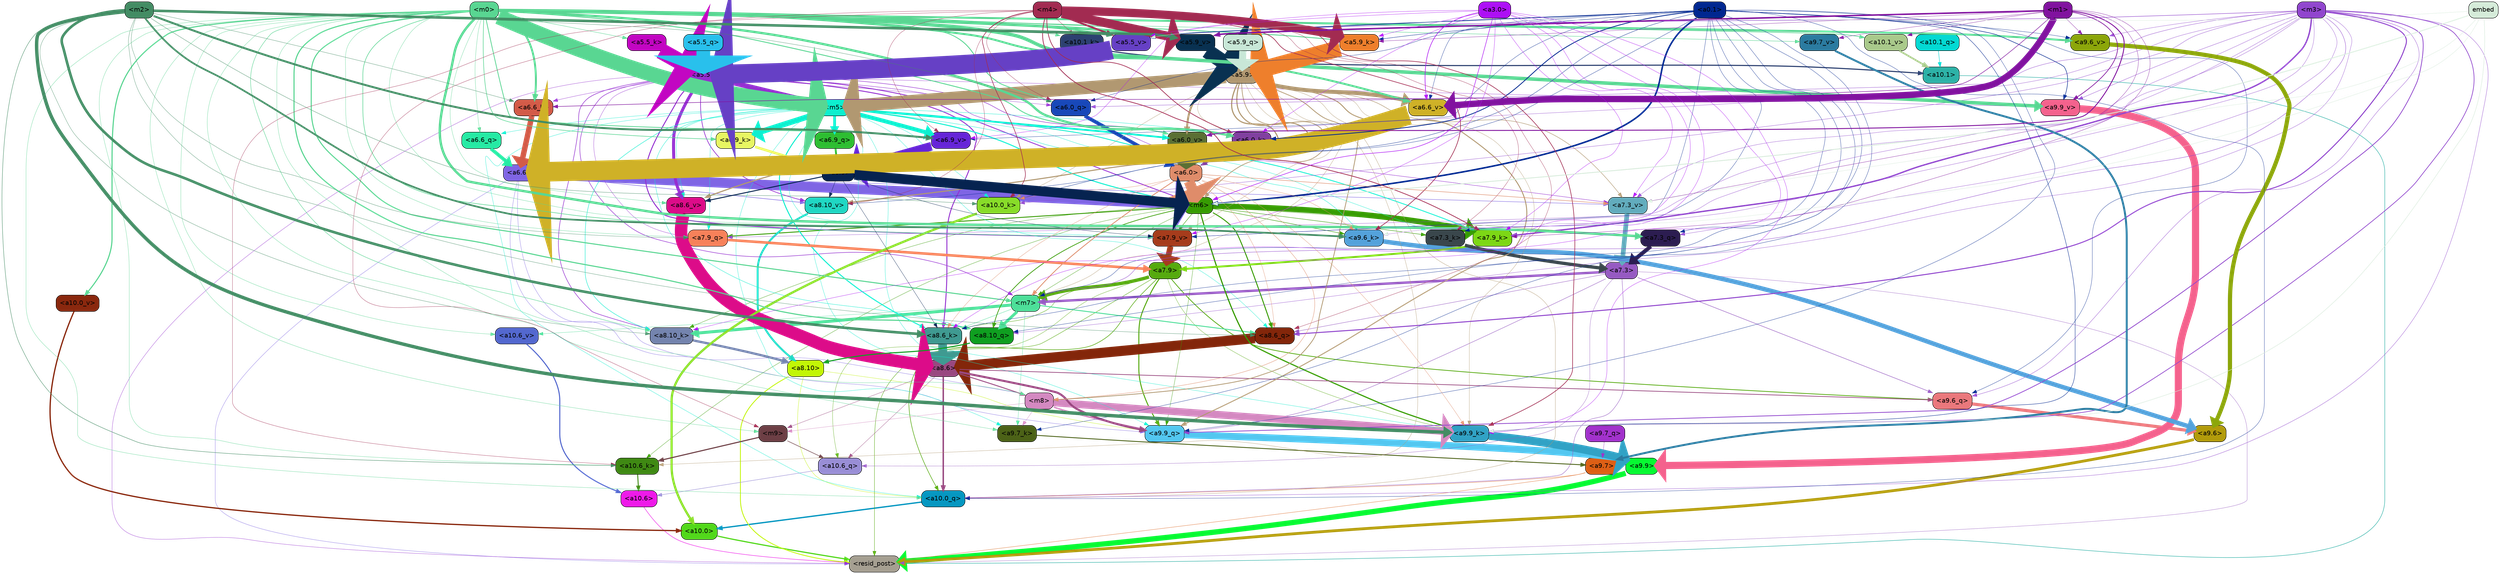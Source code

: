 strict digraph "" {
	graph [bgcolor=transparent,
		layout=dot,
		overlap=false,
		splines=true
	];
	"<a10.6>"	[color=black,
		fillcolor="#ee1ae9",
		fontname=Helvetica,
		shape=box,
		style="filled, rounded"];
	"<resid_post>"	[color=black,
		fillcolor="#a59f91",
		fontname=Helvetica,
		shape=box,
		style="filled, rounded"];
	"<a10.6>" -> "<resid_post>"	[color="#ee1ae9",
		penwidth=0.9498605728149414];
	"<a10.1>"	[color=black,
		fillcolor="#2db2a7",
		fontname=Helvetica,
		shape=box,
		style="filled, rounded"];
	"<a10.1>" -> "<resid_post>"	[color="#2db2a7",
		penwidth=1.0084514617919922];
	"<a10.0>"	[color=black,
		fillcolor="#52d81b",
		fontname=Helvetica,
		shape=box,
		style="filled, rounded"];
	"<a10.0>" -> "<resid_post>"	[color="#52d81b",
		penwidth=2.5814952850341797];
	"<a9.9>"	[color=black,
		fillcolor="#07f932",
		fontname=Helvetica,
		shape=box,
		style="filled, rounded"];
	"<a9.9>" -> "<resid_post>"	[color="#07f932",
		penwidth=11.610888481140137];
	"<a9.7>"	[color=black,
		fillcolor="#dd5f15",
		fontname=Helvetica,
		shape=box,
		style="filled, rounded"];
	"<a9.7>" -> "<resid_post>"	[color="#dd5f15",
		penwidth=0.6];
	"<a10.0_q>"	[color=black,
		fillcolor="#0697c1",
		fontname=Helvetica,
		shape=box,
		style="filled, rounded"];
	"<a9.7>" -> "<a10.0_q>"	[color="#dd5f15",
		penwidth=0.6];
	"<a9.6>"	[color=black,
		fillcolor="#b29b0b",
		fontname=Helvetica,
		shape=box,
		style="filled, rounded"];
	"<a9.6>" -> "<resid_post>"	[color="#b29b0b",
		penwidth=6.121421813964844];
	"<a8.10>"	[color=black,
		fillcolor="#c2f606",
		fontname=Helvetica,
		shape=box,
		style="filled, rounded"];
	"<a8.10>" -> "<resid_post>"	[color="#c2f606",
		penwidth=1.7841739654541016];
	"<a8.10>" -> "<a10.0_q>"	[color="#c2f606",
		penwidth=0.6612663269042969];
	"<a9.9_q>"	[color=black,
		fillcolor="#53c7f0",
		fontname=Helvetica,
		shape=box,
		style="filled, rounded"];
	"<a8.10>" -> "<a9.9_q>"	[color="#c2f606",
		penwidth=0.6];
	"<a7.9>"	[color=black,
		fillcolor="#56aa0f",
		fontname=Helvetica,
		shape=box,
		style="filled, rounded"];
	"<a7.9>" -> "<resid_post>"	[color="#56aa0f",
		penwidth=0.8109169006347656];
	"<a10.6_q>"	[color=black,
		fillcolor="#998ed6",
		fontname=Helvetica,
		shape=box,
		style="filled, rounded"];
	"<a7.9>" -> "<a10.6_q>"	[color="#56aa0f",
		penwidth=0.6];
	"<a7.9>" -> "<a10.0_q>"	[color="#56aa0f",
		penwidth=1.19378662109375];
	"<m7>"	[color=black,
		fillcolor="#4ddf99",
		fontname=Helvetica,
		shape=box,
		style="filled, rounded"];
	"<a7.9>" -> "<m7>"	[color="#56aa0f",
		penwidth=7.3899383544921875];
	"<a7.9>" -> "<a9.9_q>"	[color="#56aa0f",
		penwidth=2.1764984130859375];
	"<a9.6_q>"	[color=black,
		fillcolor="#ea787c",
		fontname=Helvetica,
		shape=box,
		style="filled, rounded"];
	"<a7.9>" -> "<a9.6_q>"	[color="#56aa0f",
		penwidth=1.6184196472167969];
	"<a9.9_k>"	[color=black,
		fillcolor="#31a2c5",
		fontname=Helvetica,
		shape=box,
		style="filled, rounded"];
	"<a7.9>" -> "<a9.9_k>"	[color="#56aa0f",
		penwidth=0.6];
	"<a8.6_k>"	[color=black,
		fillcolor="#3f9a91",
		fontname=Helvetica,
		shape=box,
		style="filled, rounded"];
	"<a7.9>" -> "<a8.6_k>"	[color="#56aa0f",
		penwidth=0.7570610046386719];
	"<a7.3>"	[color=black,
		fillcolor="#965ac2",
		fontname=Helvetica,
		shape=box,
		style="filled, rounded"];
	"<a7.3>" -> "<resid_post>"	[color="#965ac2",
		penwidth=0.6];
	"<a7.3>" -> "<a10.6_q>"	[color="#965ac2",
		penwidth=0.6];
	"<a7.3>" -> "<a10.0_q>"	[color="#965ac2",
		penwidth=0.8208656311035156];
	"<a7.3>" -> "<m7>"	[color="#965ac2",
		penwidth=5.189311981201172];
	"<a7.3>" -> "<a9.9_q>"	[color="#965ac2",
		penwidth=0.8119163513183594];
	"<a7.3>" -> "<a9.6_q>"	[color="#965ac2",
		penwidth=0.9649925231933594];
	"<a8.6_q>"	[color=black,
		fillcolor="#83260a",
		fontname=Helvetica,
		shape=box,
		style="filled, rounded"];
	"<a7.3>" -> "<a8.6_q>"	[color="#965ac2",
		penwidth=0.7801322937011719];
	"<a6.6>"	[color=black,
		fillcolor="#7f65e4",
		fontname=Helvetica,
		shape=box,
		style="filled, rounded"];
	"<a6.6>" -> "<resid_post>"	[color="#7f65e4",
		penwidth=0.6];
	"<m6>"	[color=black,
		fillcolor="#379c03",
		fontname=Helvetica,
		shape=box,
		style="filled, rounded"];
	"<a6.6>" -> "<m6>"	[color="#7f65e4",
		penwidth=21.6163272857666];
	"<m8>"	[color=black,
		fillcolor="#d489c1",
		fontname=Helvetica,
		shape=box,
		style="filled, rounded"];
	"<a6.6>" -> "<m8>"	[color="#7f65e4",
		penwidth=0.6];
	"<a6.6>" -> "<a9.9_q>"	[color="#7f65e4",
		penwidth=0.6];
	"<a8.10_v>"	[color=black,
		fillcolor="#20d7c3",
		fontname=Helvetica,
		shape=box,
		style="filled, rounded"];
	"<a6.6>" -> "<a8.10_v>"	[color="#7f65e4",
		penwidth=1.0661506652832031];
	"<a7.3_v>"	[color=black,
		fillcolor="#62acbd",
		fontname=Helvetica,
		shape=box,
		style="filled, rounded"];
	"<a6.6>" -> "<a7.3_v>"	[color="#7f65e4",
		penwidth=0.8506813049316406];
	"<a5.5>"	[color=black,
		fillcolor="#952fd1",
		fontname=Helvetica,
		shape=box,
		style="filled, rounded"];
	"<a5.5>" -> "<resid_post>"	[color="#952fd1",
		penwidth=0.6];
	"<m5>"	[color=black,
		fillcolor="#0defcf",
		fontname=Helvetica,
		shape=box,
		style="filled, rounded"];
	"<a5.5>" -> "<m5>"	[color="#952fd1",
		penwidth=10.773042678833008];
	"<a5.5>" -> "<m6>"	[color="#952fd1",
		penwidth=1.8430671691894531];
	"<a5.5>" -> "<m7>"	[color="#952fd1",
		penwidth=1.0865592956542969];
	"<a9.9_v>"	[color=black,
		fillcolor="#f4628d",
		fontname=Helvetica,
		shape=box,
		style="filled, rounded"];
	"<a5.5>" -> "<a9.9_v>"	[color="#952fd1",
		penwidth=0.6];
	"<a8.10_k>"	[color=black,
		fillcolor="#7484ae",
		fontname=Helvetica,
		shape=box,
		style="filled, rounded"];
	"<a5.5>" -> "<a8.10_k>"	[color="#952fd1",
		penwidth=1.1390800476074219];
	"<a5.5>" -> "<a8.6_k>"	[color="#952fd1",
		penwidth=2.00030517578125];
	"<a5.5>" -> "<a8.10_v>"	[color="#952fd1",
		penwidth=1.4206085205078125];
	"<a8.6_v>"	[color=black,
		fillcolor="#dc0c89",
		fontname=Helvetica,
		shape=box,
		style="filled, rounded"];
	"<a5.5>" -> "<a8.6_v>"	[color="#952fd1",
		penwidth=6.534294128417969];
	"<a7.9_q>"	[color=black,
		fillcolor="#f7815a",
		fontname=Helvetica,
		shape=box,
		style="filled, rounded"];
	"<a5.5>" -> "<a7.9_q>"	[color="#952fd1",
		penwidth=0.6];
	"<a7.9_v>"	[color=black,
		fillcolor="#a63c1c",
		fontname=Helvetica,
		shape=box,
		style="filled, rounded"];
	"<a5.5>" -> "<a7.9_v>"	[color="#952fd1",
		penwidth=2.0819549560546875];
	"<a5.5>" -> "<a7.3_v>"	[color="#952fd1",
		penwidth=0.8107681274414062];
	"<a6.0_q>"	[color=black,
		fillcolor="#1848b9",
		fontname=Helvetica,
		shape=box,
		style="filled, rounded"];
	"<a5.5>" -> "<a6.0_q>"	[color="#952fd1",
		penwidth=0.6];
	"<a6.6_k>"	[color=black,
		fillcolor="#d35b48",
		fontname=Helvetica,
		shape=box,
		style="filled, rounded"];
	"<a5.5>" -> "<a6.6_k>"	[color="#952fd1",
		penwidth=0.6];
	"<a6.0_v>"	[color=black,
		fillcolor="#5b7034",
		fontname=Helvetica,
		shape=box,
		style="filled, rounded"];
	"<a5.5>" -> "<a6.0_v>"	[color="#952fd1",
		penwidth=0.9978408813476562];
	"<a10.6_q>" -> "<a10.6>"	[color="#998ed6",
		penwidth=0.9244728088378906];
	"<a10.1_q>"	[color=black,
		fillcolor="#04d9d3",
		fontname=Helvetica,
		shape=box,
		style="filled, rounded"];
	"<a10.1_q>" -> "<a10.1>"	[color="#04d9d3",
		penwidth=0.9268798828125];
	"<a10.0_q>" -> "<a10.0>"	[color="#0697c1",
		penwidth=2.905670166015625];
	"<a10.6_k>"	[color=black,
		fillcolor="#3f8913",
		fontname=Helvetica,
		shape=box,
		style="filled, rounded"];
	"<a10.6_k>" -> "<a10.6>"	[color="#3f8913",
		penwidth=2.0319366455078125];
	"<a10.1_k>"	[color=black,
		fillcolor="#2d4171",
		fontname=Helvetica,
		shape=box,
		style="filled, rounded"];
	"<a10.1_k>" -> "<a10.1>"	[color="#2d4171",
		penwidth=2.4037628173828125];
	"<a10.0_k>"	[color=black,
		fillcolor="#88dc29",
		fontname=Helvetica,
		shape=box,
		style="filled, rounded"];
	"<a10.0_k>" -> "<a10.0>"	[color="#88dc29",
		penwidth=4.9319305419921875];
	"<a10.6_v>"	[color=black,
		fillcolor="#5368cf",
		fontname=Helvetica,
		shape=box,
		style="filled, rounded"];
	"<a10.6_v>" -> "<a10.6>"	[color="#5368cf",
		penwidth=2.290935516357422];
	"<a10.1_v>"	[color=black,
		fillcolor="#a9c98b",
		fontname=Helvetica,
		shape=box,
		style="filled, rounded"];
	"<a10.1_v>" -> "<a10.1>"	[color="#a9c98b",
		penwidth=3.6398468017578125];
	"<a10.0_v>"	[color=black,
		fillcolor="#8a280e",
		fontname=Helvetica,
		shape=box,
		style="filled, rounded"];
	"<a10.0_v>" -> "<a10.0>"	[color="#8a280e",
		penwidth=2.7666168212890625];
	"<m9>"	[color=black,
		fillcolor="#6d3f45",
		fontname=Helvetica,
		shape=box,
		style="filled, rounded"];
	"<m9>" -> "<a10.6_q>"	[color="#6d3f45",
		penwidth=1.0384025573730469];
	"<m9>" -> "<a10.6_k>"	[color="#6d3f45",
		penwidth=2.371124267578125];
	"<a8.6>"	[color=black,
		fillcolor="#994880",
		fontname=Helvetica,
		shape=box,
		style="filled, rounded"];
	"<a8.6>" -> "<a10.6_q>"	[color="#994880",
		penwidth=0.6];
	"<a8.6>" -> "<a10.0_q>"	[color="#994880",
		penwidth=3.1841888427734375];
	"<a8.6>" -> "<m9>"	[color="#994880",
		penwidth=0.6];
	"<a8.6>" -> "<m8>"	[color="#994880",
		penwidth=1.972564697265625];
	"<a8.6>" -> "<a9.9_q>"	[color="#994880",
		penwidth=4.482503890991211];
	"<a8.6>" -> "<a9.6_q>"	[color="#994880",
		penwidth=1.515838623046875];
	"<m5>" -> "<a10.0_q>"	[color="#0defcf",
		penwidth=0.6];
	"<m5>" -> "<a10.0_k>"	[color="#0defcf",
		penwidth=0.6];
	"<m5>" -> "<m6>"	[color="#0defcf",
		penwidth=2.143606185913086];
	"<m5>" -> "<a9.9_q>"	[color="#0defcf",
		penwidth=0.6];
	"<m5>" -> "<a9.9_k>"	[color="#0defcf",
		penwidth=0.6];
	"<a9.7_k>"	[color=black,
		fillcolor="#4c6217",
		fontname=Helvetica,
		shape=box,
		style="filled, rounded"];
	"<m5>" -> "<a9.7_k>"	[color="#0defcf",
		penwidth=0.6];
	"<a9.6_k>"	[color=black,
		fillcolor="#54a2db",
		fontname=Helvetica,
		shape=box,
		style="filled, rounded"];
	"<m5>" -> "<a9.6_k>"	[color="#0defcf",
		penwidth=0.7197036743164062];
	"<a8.10_q>"	[color=black,
		fillcolor="#0f9f20",
		fontname=Helvetica,
		shape=box,
		style="filled, rounded"];
	"<m5>" -> "<a8.10_q>"	[color="#0defcf",
		penwidth=0.7198371887207031];
	"<m5>" -> "<a8.6_q>"	[color="#0defcf",
		penwidth=0.6];
	"<m5>" -> "<a8.10_k>"	[color="#0defcf",
		penwidth=0.9238471984863281];
	"<m5>" -> "<a8.6_k>"	[color="#0defcf",
		penwidth=2.1219520568847656];
	"<m5>" -> "<a8.6_v>"	[color="#0defcf",
		penwidth=0.6];
	"<m5>" -> "<a7.9_q>"	[color="#0defcf",
		penwidth=0.6];
	"<a7.9_k>"	[color=black,
		fillcolor="#7dd715",
		fontname=Helvetica,
		shape=box,
		style="filled, rounded"];
	"<m5>" -> "<a7.9_k>"	[color="#0defcf",
		penwidth=1.7779998779296875];
	"<a7.3_k>"	[color=black,
		fillcolor="#3a474c",
		fontname=Helvetica,
		shape=box,
		style="filled, rounded"];
	"<m5>" -> "<a7.3_k>"	[color="#0defcf",
		penwidth=0.6];
	"<m5>" -> "<a7.9_v>"	[color="#0defcf",
		penwidth=0.6];
	"<a6.9_q>"	[color=black,
		fillcolor="#2ebe32",
		fontname=Helvetica,
		shape=box,
		style="filled, rounded"];
	"<m5>" -> "<a6.9_q>"	[color="#0defcf",
		penwidth=5.935678482055664];
	"<a6.6_q>"	[color=black,
		fillcolor="#26eaa4",
		fontname=Helvetica,
		shape=box,
		style="filled, rounded"];
	"<m5>" -> "<a6.6_q>"	[color="#0defcf",
		penwidth=0.6];
	"<a6.9_k>"	[color=black,
		fillcolor="#e7f662",
		fontname=Helvetica,
		shape=box,
		style="filled, rounded"];
	"<m5>" -> "<a6.9_k>"	[color="#0defcf",
		penwidth=12.203306198120117];
	"<a6.0_k>"	[color=black,
		fillcolor="#8140a0",
		fontname=Helvetica,
		shape=box,
		style="filled, rounded"];
	"<m5>" -> "<a6.0_k>"	[color="#0defcf",
		penwidth=0.6867179870605469];
	"<a6.9_v>"	[color=black,
		fillcolor="#6625d8",
		fontname=Helvetica,
		shape=box,
		style="filled, rounded"];
	"<m5>" -> "<a6.9_v>"	[color="#0defcf",
		penwidth=8.809343338012695];
	"<m5>" -> "<a6.0_v>"	[color="#0defcf",
		penwidth=3.8560523986816406];
	"<a5.9>"	[color=black,
		fillcolor="#b19871",
		fontname=Helvetica,
		shape=box,
		style="filled, rounded"];
	"<a5.9>" -> "<a10.0_q>"	[color="#b19871",
		penwidth=0.6463394165039062];
	"<a5.9>" -> "<a10.6_k>"	[color="#b19871",
		penwidth=0.6];
	"<a5.9>" -> "<a10.0_k>"	[color="#b19871",
		penwidth=0.6];
	"<a5.9>" -> "<m5>"	[color="#b19871",
		penwidth=27.929821968078613];
	"<a5.9>" -> "<m6>"	[color="#b19871",
		penwidth=1.4513568878173828];
	"<a5.9>" -> "<m7>"	[color="#b19871",
		penwidth=0.6];
	"<a5.9>" -> "<m8>"	[color="#b19871",
		penwidth=1.6550712585449219];
	"<a5.9>" -> "<a9.9_q>"	[color="#b19871",
		penwidth=2.019031524658203];
	"<a5.9>" -> "<a9.9_k>"	[color="#b19871",
		penwidth=0.6];
	"<a5.9>" -> "<a8.10_v>"	[color="#b19871",
		penwidth=2.2765426635742188];
	"<a5.9>" -> "<a8.6_v>"	[color="#b19871",
		penwidth=2.4934005737304688];
	"<a5.9>" -> "<a7.9_v>"	[color="#b19871",
		penwidth=0.6];
	"<a5.9>" -> "<a7.3_v>"	[color="#b19871",
		penwidth=0.9861984252929688];
	"<a5.9>" -> "<a6.0_k>"	[color="#b19871",
		penwidth=0.6];
	"<a6.6_v>"	[color=black,
		fillcolor="#cfb127",
		fontname=Helvetica,
		shape=box,
		style="filled, rounded"];
	"<a5.9>" -> "<a6.6_v>"	[color="#b19871",
		penwidth=8.623922348022461];
	"<a5.9>" -> "<a6.0_v>"	[color="#b19871",
		penwidth=4.239973068237305];
	"<m3>"	[color=black,
		fillcolor="#9146ce",
		fontname=Helvetica,
		shape=box,
		style="filled, rounded"];
	"<m3>" -> "<a10.0_q>"	[color="#9146ce",
		penwidth=0.6597442626953125];
	"<m3>" -> "<a10.0_k>"	[color="#9146ce",
		penwidth=0.6506614685058594];
	"<m3>" -> "<m7>"	[color="#9146ce",
		penwidth=0.7659339904785156];
	"<m3>" -> "<a9.9_q>"	[color="#9146ce",
		penwidth=1.6276321411132812];
	"<m3>" -> "<a9.6_q>"	[color="#9146ce",
		penwidth=0.6724472045898438];
	"<m3>" -> "<a9.9_k>"	[color="#9146ce",
		penwidth=1.4574642181396484];
	"<m3>" -> "<a9.6_k>"	[color="#9146ce",
		penwidth=0.6];
	"<m3>" -> "<a9.9_v>"	[color="#9146ce",
		penwidth=0.6589469909667969];
	"<a9.6_v>"	[color=black,
		fillcolor="#8ca60a",
		fontname=Helvetica,
		shape=box,
		style="filled, rounded"];
	"<m3>" -> "<a9.6_v>"	[color="#9146ce",
		penwidth=0.6];
	"<m3>" -> "<a8.10_q>"	[color="#9146ce",
		penwidth=0.6];
	"<m3>" -> "<a8.6_q>"	[color="#9146ce",
		penwidth=2.1676406860351562];
	"<m3>" -> "<a7.9_q>"	[color="#9146ce",
		penwidth=0.6];
	"<a7.3_q>"	[color=black,
		fillcolor="#2c1d51",
		fontname=Helvetica,
		shape=box,
		style="filled, rounded"];
	"<m3>" -> "<a7.3_q>"	[color="#9146ce",
		penwidth=0.6];
	"<m3>" -> "<a7.9_k>"	[color="#9146ce",
		penwidth=2.978912353515625];
	"<m3>" -> "<a7.9_v>"	[color="#9146ce",
		penwidth=0.6];
	"<m3>" -> "<a7.3_v>"	[color="#9146ce",
		penwidth=0.6];
	"<m3>" -> "<a6.0_q>"	[color="#9146ce",
		penwidth=0.6884860992431641];
	"<m3>" -> "<a6.0_v>"	[color="#9146ce",
		penwidth=0.6];
	"<a5.9_v>"	[color=black,
		fillcolor="#093151",
		fontname=Helvetica,
		shape=box,
		style="filled, rounded"];
	"<m3>" -> "<a5.9_v>"	[color="#9146ce",
		penwidth=0.9534711837768555];
	"<m0>"	[color=black,
		fillcolor="#59d692",
		fontname=Helvetica,
		shape=box,
		style="filled, rounded"];
	"<m0>" -> "<a10.0_q>"	[color="#59d692",
		penwidth=0.6];
	"<m0>" -> "<a10.6_k>"	[color="#59d692",
		penwidth=0.6];
	"<m0>" -> "<a10.1_k>"	[color="#59d692",
		penwidth=0.6];
	"<m0>" -> "<a10.6_v>"	[color="#59d692",
		penwidth=0.6];
	"<m0>" -> "<a10.1_v>"	[color="#59d692",
		penwidth=1.3360328674316406];
	"<m0>" -> "<a10.0_v>"	[color="#59d692",
		penwidth=2.4083595275878906];
	"<m0>" -> "<m9>"	[color="#59d692",
		penwidth=0.6];
	"<m0>" -> "<m5>"	[color="#59d692",
		penwidth=33.441712856292725];
	"<m0>" -> "<m7>"	[color="#59d692",
		penwidth=2.224945068359375];
	"<m0>" -> "<m8>"	[color="#59d692",
		penwidth=0.6];
	"<m0>" -> "<a9.7_k>"	[color="#59d692",
		penwidth=0.6];
	"<m0>" -> "<a9.6_k>"	[color="#59d692",
		penwidth=0.6];
	"<m0>" -> "<a9.9_v>"	[color="#59d692",
		penwidth=7.537467956542969];
	"<a9.7_v>"	[color=black,
		fillcolor="#2b7ba0",
		fontname=Helvetica,
		shape=box,
		style="filled, rounded"];
	"<m0>" -> "<a9.7_v>"	[color="#59d692",
		penwidth=0.8575286865234375];
	"<m0>" -> "<a9.6_v>"	[color="#59d692",
		penwidth=4.1688385009765625];
	"<m0>" -> "<a8.10_q>"	[color="#59d692",
		penwidth=2.3761940002441406];
	"<m0>" -> "<a8.10_k>"	[color="#59d692",
		penwidth=0.9220962524414062];
	"<m0>" -> "<a8.6_v>"	[color="#59d692",
		penwidth=0.6];
	"<m0>" -> "<a7.9_q>"	[color="#59d692",
		penwidth=0.6];
	"<m0>" -> "<a7.3_q>"	[color="#59d692",
		penwidth=5.264301300048828];
	"<m0>" -> "<a7.9_v>"	[color="#59d692",
		penwidth=1.2114486694335938];
	"<m0>" -> "<a6.6_q>"	[color="#59d692",
		penwidth=0.6273632049560547];
	"<m0>" -> "<a6.0_q>"	[color="#59d692",
		penwidth=1.8900203704833984];
	"<m0>" -> "<a6.9_k>"	[color="#59d692",
		penwidth=1.2153072357177734];
	"<m0>" -> "<a6.6_k>"	[color="#59d692",
		penwidth=4.234254837036133];
	"<m0>" -> "<a6.0_k>"	[color="#59d692",
		penwidth=5.01750373840332];
	"<m0>" -> "<a6.9_v>"	[color="#59d692",
		penwidth=1.6340084075927734];
	"<m0>" -> "<a6.6_v>"	[color="#59d692",
		penwidth=4.314628601074219];
	"<m0>" -> "<a6.0_v>"	[color="#59d692",
		penwidth=1.9309234619140625];
	"<a5.9_k>"	[color=black,
		fillcolor="#ee7f2c",
		fontname=Helvetica,
		shape=box,
		style="filled, rounded"];
	"<m0>" -> "<a5.9_k>"	[color="#59d692",
		penwidth=1.8646929860115051];
	"<a5.5_k>"	[color=black,
		fillcolor="#c206c2",
		fontname=Helvetica,
		shape=box,
		style="filled, rounded"];
	"<m0>" -> "<a5.5_k>"	[color="#59d692",
		penwidth=0.7844650745391846];
	"<m0>" -> "<a5.9_v>"	[color="#59d692",
		penwidth=5.567599296569824];
	"<a5.5_v>"	[color=black,
		fillcolor="#6640c5",
		fontname=Helvetica,
		shape=box,
		style="filled, rounded"];
	"<m0>" -> "<a5.5_v>"	[color="#59d692",
		penwidth=3.145183563232422];
	"<a0.1>"	[color=black,
		fillcolor="#012790",
		fontname=Helvetica,
		shape=box,
		style="filled, rounded"];
	"<a0.1>" -> "<a10.0_q>"	[color="#012790",
		penwidth=0.6];
	"<a0.1>" -> "<a10.0_k>"	[color="#012790",
		penwidth=0.6768684387207031];
	"<a0.1>" -> "<m6>"	[color="#012790",
		penwidth=3.4290084838867188];
	"<a0.1>" -> "<m7>"	[color="#012790",
		penwidth=0.6];
	"<a0.1>" -> "<a9.9_q>"	[color="#012790",
		penwidth=0.6];
	"<a0.1>" -> "<a9.6_q>"	[color="#012790",
		penwidth=0.6];
	"<a0.1>" -> "<a9.9_k>"	[color="#012790",
		penwidth=0.81341552734375];
	"<a0.1>" -> "<a9.7_k>"	[color="#012790",
		penwidth=0.6];
	"<a0.1>" -> "<a9.9_v>"	[color="#012790",
		penwidth=1.062591552734375];
	"<a0.1>" -> "<a9.6_v>"	[color="#012790",
		penwidth=0.6];
	"<a0.1>" -> "<a8.10_q>"	[color="#012790",
		penwidth=0.6];
	"<a0.1>" -> "<a8.6_k>"	[color="#012790",
		penwidth=0.6];
	"<a0.1>" -> "<a8.10_v>"	[color="#012790",
		penwidth=0.6];
	"<a0.1>" -> "<a7.3_q>"	[color="#012790",
		penwidth=0.6];
	"<a0.1>" -> "<a7.3_k>"	[color="#012790",
		penwidth=0.6];
	"<a0.1>" -> "<a7.9_v>"	[color="#012790",
		penwidth=0.6];
	"<a0.1>" -> "<a6.0_q>"	[color="#012790",
		penwidth=0.6];
	"<a0.1>" -> "<a6.0_k>"	[color="#012790",
		penwidth=1.7027435302734375];
	"<a0.1>" -> "<a6.9_v>"	[color="#012790",
		penwidth=0.6];
	"<a0.1>" -> "<a6.6_v>"	[color="#012790",
		penwidth=0.6];
	"<a0.1>" -> "<a5.9_k>"	[color="#012790",
		penwidth=0.7504638433456421];
	"<a0.1>" -> "<a5.5_v>"	[color="#012790",
		penwidth=1.5425662994384766];
	"<m6>" -> "<a10.6_k>"	[color="#379c03",
		penwidth=0.6];
	"<m6>" -> "<m7>"	[color="#379c03",
		penwidth=0.6];
	"<m6>" -> "<a9.9_q>"	[color="#379c03",
		penwidth=0.6];
	"<m6>" -> "<a9.9_k>"	[color="#379c03",
		penwidth=2.533975601196289];
	"<m6>" -> "<a9.6_k>"	[color="#379c03",
		penwidth=0.9471282958984375];
	"<m6>" -> "<a8.10_q>"	[color="#379c03",
		penwidth=1.4854621887207031];
	"<m6>" -> "<a8.6_q>"	[color="#379c03",
		penwidth=2.0796165466308594];
	"<m6>" -> "<a8.10_k>"	[color="#379c03",
		penwidth=0.6];
	"<m6>" -> "<a7.9_q>"	[color="#379c03",
		penwidth=1.9016571044921875];
	"<m6>" -> "<a7.3_q>"	[color="#379c03",
		penwidth=0.6];
	"<m6>" -> "<a7.9_k>"	[color="#379c03",
		penwidth=12.277053833007812];
	"<m6>" -> "<a7.3_k>"	[color="#379c03",
		penwidth=0.8951148986816406];
	"<m6>" -> "<a7.9_v>"	[color="#379c03",
		penwidth=0.8897933959960938];
	"<m4>"	[color=black,
		fillcolor="#a22b51",
		fontname=Helvetica,
		shape=box,
		style="filled, rounded"];
	"<m4>" -> "<a10.6_k>"	[color="#a22b51",
		penwidth=0.6];
	"<m4>" -> "<a10.1_k>"	[color="#a22b51",
		penwidth=0.6];
	"<m4>" -> "<a10.0_k>"	[color="#a22b51",
		penwidth=1.230804443359375];
	"<m4>" -> "<m9>"	[color="#a22b51",
		penwidth=0.6];
	"<m4>" -> "<a9.9_k>"	[color="#a22b51",
		penwidth=1.3186264038085938];
	"<m4>" -> "<a9.6_k>"	[color="#a22b51",
		penwidth=1.3722038269042969];
	"<m4>" -> "<a8.6_q>"	[color="#a22b51",
		penwidth=0.6];
	"<m4>" -> "<a8.10_v>"	[color="#a22b51",
		penwidth=0.6];
	"<m4>" -> "<a7.9_k>"	[color="#a22b51",
		penwidth=1.5913276672363281];
	"<m4>" -> "<a7.3_k>"	[color="#a22b51",
		penwidth=0.6];
	"<m4>" -> "<a6.0_q>"	[color="#a22b51",
		penwidth=0.6];
	"<m4>" -> "<a6.0_k>"	[color="#a22b51",
		penwidth=1.4652233123779297];
	"<m4>" -> "<a6.9_v>"	[color="#a22b51",
		penwidth=0.6];
	"<m4>" -> "<a5.9_k>"	[color="#a22b51",
		penwidth=18.305718541145325];
	"<m4>" -> "<a5.9_v>"	[color="#a22b51",
		penwidth=19.55618667602539];
	"<m4>" -> "<a5.5_v>"	[color="#a22b51",
		penwidth=4.000330924987793];
	"<m2>"	[color=black,
		fillcolor="#438c64",
		fontname=Helvetica,
		shape=box,
		style="filled, rounded"];
	"<m2>" -> "<a10.6_k>"	[color="#438c64",
		penwidth=0.8380241394042969];
	"<m2>" -> "<a10.0_k>"	[color="#438c64",
		penwidth=0.6622200012207031];
	"<m2>" -> "<a9.9_k>"	[color="#438c64",
		penwidth=7.476325988769531];
	"<m2>" -> "<a9.6_k>"	[color="#438c64",
		penwidth=3.761505126953125];
	"<m2>" -> "<a8.6_q>"	[color="#438c64",
		penwidth=0.6];
	"<m2>" -> "<a8.10_k>"	[color="#438c64",
		penwidth=0.6];
	"<m2>" -> "<a8.6_k>"	[color="#438c64",
		penwidth=5.699577331542969];
	"<m2>" -> "<a7.9_q>"	[color="#438c64",
		penwidth=0.6];
	"<m2>" -> "<a6.0_q>"	[color="#438c64",
		penwidth=0.6];
	"<m2>" -> "<a6.6_k>"	[color="#438c64",
		penwidth=0.6];
	"<m2>" -> "<a6.9_v>"	[color="#438c64",
		penwidth=4.3256072998046875];
	"<m2>" -> "<a5.9_v>"	[color="#438c64",
		penwidth=5.581648826599121];
	"<m2>" -> "<a5.5_v>"	[color="#438c64",
		penwidth=1.2319507598876953];
	"<a6.0>"	[color=black,
		fillcolor="#df8c6a",
		fontname=Helvetica,
		shape=box,
		style="filled, rounded"];
	"<a6.0>" -> "<a10.0_k>"	[color="#df8c6a",
		penwidth=0.6];
	"<a6.0>" -> "<m6>"	[color="#df8c6a",
		penwidth=23.31447410583496];
	"<a6.0>" -> "<m7>"	[color="#df8c6a",
		penwidth=1.694061279296875];
	"<a6.0>" -> "<m8>"	[color="#df8c6a",
		penwidth=0.7418403625488281];
	"<a6.0>" -> "<a9.9_k>"	[color="#df8c6a",
		penwidth=0.6];
	"<a6.0>" -> "<a9.6_k>"	[color="#df8c6a",
		penwidth=0.6];
	"<a6.0>" -> "<a8.6_q>"	[color="#df8c6a",
		penwidth=0.6];
	"<a6.0>" -> "<a8.6_k>"	[color="#df8c6a",
		penwidth=0.6];
	"<a6.0>" -> "<a7.3_v>"	[color="#df8c6a",
		penwidth=0.9905738830566406];
	"<m7>" -> "<a10.6_v>"	[color="#4ddf99",
		penwidth=0.6];
	"<m7>" -> "<a9.7_k>"	[color="#4ddf99",
		penwidth=0.6];
	"<m7>" -> "<a8.10_q>"	[color="#4ddf99",
		penwidth=6.2237091064453125];
	"<m7>" -> "<a8.6_q>"	[color="#4ddf99",
		penwidth=1.9677276611328125];
	"<m7>" -> "<a8.10_k>"	[color="#4ddf99",
		penwidth=6.505390167236328];
	"<m7>" -> "<a8.6_k>"	[color="#4ddf99",
		penwidth=0.6821136474609375];
	"<m1>"	[color=black,
		fillcolor="#81129f",
		fontname=Helvetica,
		shape=box,
		style="filled, rounded"];
	"<m1>" -> "<a10.1_v>"	[color="#81129f",
		penwidth=0.6];
	"<m1>" -> "<a9.9_v>"	[color="#81129f",
		penwidth=1.4082679748535156];
	"<m1>" -> "<a9.7_v>"	[color="#81129f",
		penwidth=0.6];
	"<m1>" -> "<a9.6_v>"	[color="#81129f",
		penwidth=0.6];
	"<m1>" -> "<a7.9_k>"	[color="#81129f",
		penwidth=0.6];
	"<m1>" -> "<a7.3_v>"	[color="#81129f",
		penwidth=0.6];
	"<m1>" -> "<a6.6_k>"	[color="#81129f",
		penwidth=1.0421028137207031];
	"<m1>" -> "<a6.6_v>"	[color="#81129f",
		penwidth=14.129535675048828];
	"<m1>" -> "<a6.0_v>"	[color="#81129f",
		penwidth=1.93902587890625];
	"<m1>" -> "<a5.9_k>"	[color="#81129f",
		penwidth=0.6];
	"<m1>" -> "<a5.9_v>"	[color="#81129f",
		penwidth=3.2402191162109375];
	"<m8>" -> "<m9>"	[color="#d489c1",
		penwidth=0.6];
	"<m8>" -> "<a9.9_q>"	[color="#d489c1",
		penwidth=3.073810577392578];
	"<m8>" -> "<a9.9_k>"	[color="#d489c1",
		penwidth=16.255420684814453];
	"<m8>" -> "<a9.7_k>"	[color="#d489c1",
		penwidth=0.6];
	"<a9.9_q>" -> "<a9.9>"	[color="#53c7f0",
		penwidth=15.310546875];
	"<a9.7_q>"	[color=black,
		fillcolor="#a232cc",
		fontname=Helvetica,
		shape=box,
		style="filled, rounded"];
	"<a9.7_q>" -> "<a9.7>"	[color="#a232cc",
		penwidth=0.6];
	"<a9.6_q>" -> "<a9.6>"	[color="#ea787c",
		penwidth=6.823722839355469];
	"<a9.9_k>" -> "<a9.9>"	[color="#31a2c5",
		penwidth=17.953022003173828];
	"<a9.7_k>" -> "<a9.7>"	[color="#4c6217",
		penwidth=1.85101318359375];
	"<a9.6_k>" -> "<a9.6>"	[color="#54a2db",
		penwidth=9.787818908691406];
	"<a9.9_v>" -> "<a9.9>"	[color="#f4628d",
		penwidth=15.728643417358398];
	"<a9.7_v>" -> "<a9.7>"	[color="#2b7ba0",
		penwidth=4.305488586425781];
	"<a9.6_v>" -> "<a9.6>"	[color="#8ca60a",
		penwidth=9.212547302246094];
	"<a3.0>"	[color=black,
		fillcolor="#ad10f5",
		fontname=Helvetica,
		shape=box,
		style="filled, rounded"];
	"<a3.0>" -> "<m6>"	[color="#ad10f5",
		penwidth=1.0663299560546875];
	"<a3.0>" -> "<a9.9_k>"	[color="#ad10f5",
		penwidth=0.6];
	"<a3.0>" -> "<a9.6_k>"	[color="#ad10f5",
		penwidth=0.6];
	"<a3.0>" -> "<a8.10_k>"	[color="#ad10f5",
		penwidth=0.6];
	"<a3.0>" -> "<a8.6_k>"	[color="#ad10f5",
		penwidth=0.6];
	"<a3.0>" -> "<a7.9_k>"	[color="#ad10f5",
		penwidth=0.6];
	"<a3.0>" -> "<a7.9_v>"	[color="#ad10f5",
		penwidth=0.6];
	"<a3.0>" -> "<a7.3_v>"	[color="#ad10f5",
		penwidth=0.6];
	"<a3.0>" -> "<a6.0_k>"	[color="#ad10f5",
		penwidth=0.6];
	"<a3.0>" -> "<a6.9_v>"	[color="#ad10f5",
		penwidth=0.6];
	"<a3.0>" -> "<a6.6_v>"	[color="#ad10f5",
		penwidth=1.2425460815429688];
	"<a3.0>" -> "<a5.9_k>"	[color="#ad10f5",
		penwidth=0.6];
	"<a3.0>" -> "<a5.5_v>"	[color="#ad10f5",
		penwidth=0.6];
	embed	[color=black,
		fillcolor="#d5ebd9",
		fontname=Helvetica,
		shape=box,
		style="filled, rounded"];
	embed -> "<m6>"	[color="#d5ebd9",
		penwidth=1.6749610900878906];
	embed -> "<a9.9_k>"	[color="#d5ebd9",
		penwidth=0.8602714538574219];
	embed -> "<a9.6_k>"	[color="#d5ebd9",
		penwidth=0.6];
	embed -> "<a7.3_v>"	[color="#d5ebd9",
		penwidth=0.6];
	embed -> "<a5.5_v>"	[color="#d5ebd9",
		penwidth=0.6];
	"<a8.10_q>" -> "<a8.10>"	[color="#0f9f20",
		penwidth=2.2933731079101562];
	"<a8.6_q>" -> "<a8.6>"	[color="#83260a",
		penwidth=22.21251106262207];
	"<a8.10_k>" -> "<a8.10>"	[color="#7484ae",
		penwidth=5.009056091308594];
	"<a8.6_k>" -> "<a8.6>"	[color="#3f9a91",
		penwidth=19.114789962768555];
	"<a8.10_v>" -> "<a8.10>"	[color="#20d7c3",
		penwidth=4.248416900634766];
	"<a8.6_v>" -> "<a8.6>"	[color="#dc0c89",
		penwidth=27.461654663085938];
	"<a6.9>"	[color=black,
		fillcolor="#062350",
		fontname=Helvetica,
		shape=box,
		style="filled, rounded"];
	"<a6.9>" -> "<m6>"	[color="#062350",
		penwidth=21.47117805480957];
	"<a6.9>" -> "<a8.6_k>"	[color="#062350",
		penwidth=0.6];
	"<a6.9>" -> "<a8.10_v>"	[color="#062350",
		penwidth=0.6];
	"<a6.9>" -> "<a8.6_v>"	[color="#062350",
		penwidth=2.0546798706054688];
	"<a6.9>" -> "<a7.9_v>"	[color="#062350",
		penwidth=0.6];
	"<a7.9_q>" -> "<a7.9>"	[color="#f7815a",
		penwidth=5.6087493896484375];
	"<a7.3_q>" -> "<a7.3>"	[color="#2c1d51",
		penwidth=8.568470001220703];
	"<a7.9_k>" -> "<a7.9>"	[color="#7dd715",
		penwidth=4.179893493652344];
	"<a7.3_k>" -> "<a7.3>"	[color="#3a474c",
		penwidth=7.138481140136719];
	"<a7.9_v>" -> "<a7.9>"	[color="#a63c1c",
		penwidth=12.677261352539062];
	"<a7.3_v>" -> "<a7.3>"	[color="#62acbd",
		penwidth=10.205863952636719];
	"<a6.9_q>" -> "<a6.9>"	[color="#2ebe32",
		penwidth=4.004619598388672];
	"<a6.6_q>" -> "<a6.6>"	[color="#26eaa4",
		penwidth=7.501697540283203];
	"<a6.0_q>" -> "<a6.0>"	[color="#1848b9",
		penwidth=7.7220001220703125];
	"<a6.9_k>" -> "<a6.9>"	[color="#e7f662",
		penwidth=5.597904205322266];
	"<a6.6_k>" -> "<a6.6>"	[color="#d35b48",
		penwidth=11.958972930908203];
	"<a6.0_k>" -> "<a6.0>"	[color="#8140a0",
		penwidth=3.2078399658203125];
	"<a6.9_v>" -> "<a6.9>"	[color="#6625d8",
		penwidth=19.20796775817871];
	"<a6.6_v>" -> "<a6.6>"	[color="#cfb127",
		penwidth=43.14964985847473];
	"<a6.0_v>" -> "<a6.0>"	[color="#5b7034",
		penwidth=18.152097702026367];
	"<a5.9_q>"	[color=black,
		fillcolor="#c8e7d7",
		fontname=Helvetica,
		shape=box,
		style="filled, rounded"];
	"<a5.9_q>" -> "<a5.9>"	[color="#c8e7d7",
		penwidth=15.47332763671875];
	"<a5.5_q>"	[color=black,
		fillcolor="#29c0ec",
		fontname=Helvetica,
		shape=box,
		style="filled, rounded"];
	"<a5.5_q>" -> "<a5.5>"	[color="#29c0ec",
		penwidth=30.33392298221588];
	"<a5.9_k>" -> "<a5.9>"	[color="#ee7f2c",
		penwidth=36.25943899154663];
	"<a5.5_k>" -> "<a5.5>"	[color="#c206c2",
		penwidth=35.63088274002075];
	"<a5.9_v>" -> "<a5.9>"	[color="#093151",
		penwidth=32.75587797164917];
	"<a5.5_v>" -> "<a5.5>"	[color="#6640c5",
		penwidth=41.64321708679199];
}
